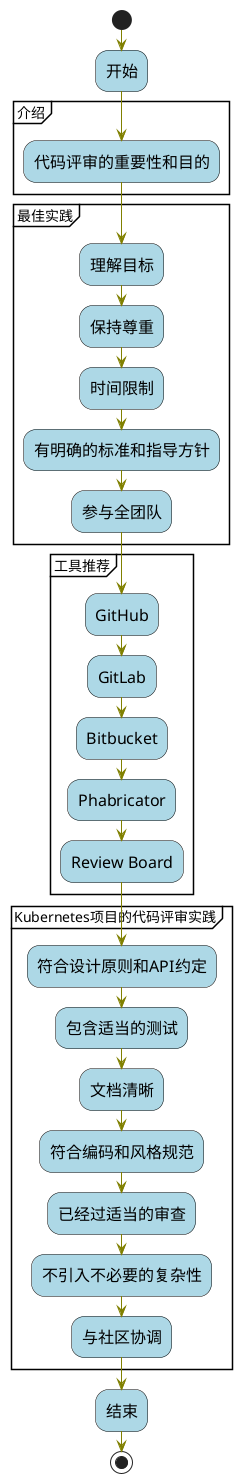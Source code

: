 @startuml
skinparam ActivityBackgroundColor LightBlue
skinparam ActivityBorderColor Black
skinparam ActivityFontColor Black
skinparam ActivityFontSize 16
skinparam ActivityFontName Avenir
skinparam ArrowColor Olive
start
:开始;
partition "介绍" {
  :代码评审的重要性和目的;
}
partition "最佳实践" {
  :理解目标;
  :保持尊重;
  :时间限制;
  :有明确的标准和指导方针;
  :参与全团队;
}
partition "工具推荐" {
  :GitHub;
  :GitLab;
  :Bitbucket;
  :Phabricator;
  :Review Board;
}
partition "Kubernetes项目的代码评审实践" {
  :符合设计原则和API约定;
  :包含适当的测试;
  :文档清晰;
  :符合编码和风格规范;
  :已经过适当的审查;
  :不引入不必要的复杂性;
  :与社区协调;
}
:结束;
stop
@enduml
